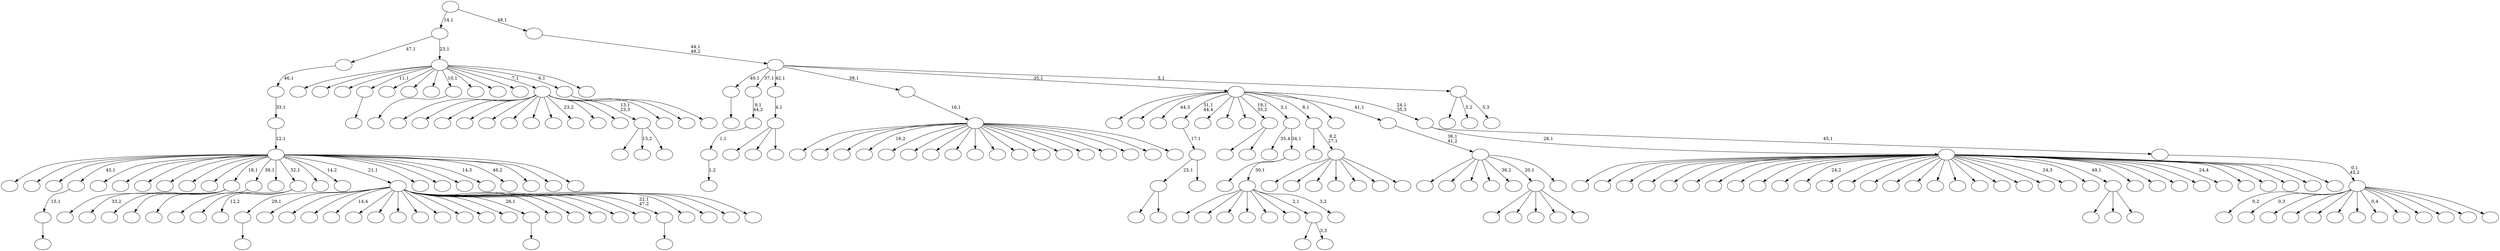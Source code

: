 digraph T {
	250 [label=""]
	249 [label=""]
	248 [label=""]
	247 [label=""]
	246 [label=""]
	245 [label=""]
	244 [label=""]
	243 [label=""]
	242 [label=""]
	241 [label=""]
	240 [label=""]
	239 [label=""]
	238 [label=""]
	237 [label=""]
	236 [label=""]
	235 [label=""]
	234 [label=""]
	233 [label=""]
	232 [label=""]
	231 [label=""]
	230 [label=""]
	229 [label=""]
	228 [label=""]
	227 [label=""]
	226 [label=""]
	225 [label=""]
	224 [label=""]
	223 [label=""]
	222 [label=""]
	221 [label=""]
	220 [label=""]
	219 [label=""]
	218 [label=""]
	217 [label=""]
	216 [label=""]
	215 [label=""]
	214 [label=""]
	213 [label=""]
	212 [label=""]
	211 [label=""]
	210 [label=""]
	209 [label=""]
	208 [label=""]
	207 [label=""]
	206 [label=""]
	205 [label=""]
	204 [label=""]
	203 [label=""]
	202 [label=""]
	201 [label=""]
	200 [label=""]
	199 [label=""]
	198 [label=""]
	197 [label=""]
	196 [label=""]
	195 [label=""]
	194 [label=""]
	193 [label=""]
	192 [label=""]
	191 [label=""]
	190 [label=""]
	189 [label=""]
	188 [label=""]
	187 [label=""]
	186 [label=""]
	185 [label=""]
	184 [label=""]
	183 [label=""]
	182 [label=""]
	181 [label=""]
	180 [label=""]
	179 [label=""]
	178 [label=""]
	177 [label=""]
	176 [label=""]
	175 [label=""]
	174 [label=""]
	173 [label=""]
	172 [label=""]
	171 [label=""]
	170 [label=""]
	169 [label=""]
	168 [label=""]
	167 [label=""]
	166 [label=""]
	165 [label=""]
	164 [label=""]
	163 [label=""]
	162 [label=""]
	161 [label=""]
	160 [label=""]
	159 [label=""]
	158 [label=""]
	157 [label=""]
	156 [label=""]
	155 [label=""]
	154 [label=""]
	153 [label=""]
	152 [label=""]
	151 [label=""]
	150 [label=""]
	149 [label=""]
	148 [label=""]
	147 [label=""]
	146 [label=""]
	145 [label=""]
	144 [label=""]
	143 [label=""]
	142 [label=""]
	141 [label=""]
	140 [label=""]
	139 [label=""]
	138 [label=""]
	137 [label=""]
	136 [label=""]
	135 [label=""]
	134 [label=""]
	133 [label=""]
	132 [label=""]
	131 [label=""]
	130 [label=""]
	129 [label=""]
	128 [label=""]
	127 [label=""]
	126 [label=""]
	125 [label=""]
	124 [label=""]
	123 [label=""]
	122 [label=""]
	121 [label=""]
	120 [label=""]
	119 [label=""]
	118 [label=""]
	117 [label=""]
	116 [label=""]
	115 [label=""]
	114 [label=""]
	113 [label=""]
	112 [label=""]
	111 [label=""]
	110 [label=""]
	109 [label=""]
	108 [label=""]
	107 [label=""]
	106 [label=""]
	105 [label=""]
	104 [label=""]
	103 [label=""]
	102 [label=""]
	101 [label=""]
	100 [label=""]
	99 [label=""]
	98 [label=""]
	97 [label=""]
	96 [label=""]
	95 [label=""]
	94 [label=""]
	93 [label=""]
	92 [label=""]
	91 [label=""]
	90 [label=""]
	89 [label=""]
	88 [label=""]
	87 [label=""]
	86 [label=""]
	85 [label=""]
	84 [label=""]
	83 [label=""]
	82 [label=""]
	81 [label=""]
	80 [label=""]
	79 [label=""]
	78 [label=""]
	77 [label=""]
	76 [label=""]
	75 [label=""]
	74 [label=""]
	73 [label=""]
	72 [label=""]
	71 [label=""]
	70 [label=""]
	69 [label=""]
	68 [label=""]
	67 [label=""]
	66 [label=""]
	65 [label=""]
	64 [label=""]
	63 [label=""]
	62 [label=""]
	61 [label=""]
	60 [label=""]
	59 [label=""]
	58 [label=""]
	57 [label=""]
	56 [label=""]
	55 [label=""]
	54 [label=""]
	53 [label=""]
	52 [label=""]
	51 [label=""]
	50 [label=""]
	49 [label=""]
	48 [label=""]
	47 [label=""]
	46 [label=""]
	45 [label=""]
	44 [label=""]
	43 [label=""]
	42 [label=""]
	41 [label=""]
	40 [label=""]
	39 [label=""]
	38 [label=""]
	37 [label=""]
	36 [label=""]
	35 [label=""]
	34 [label=""]
	33 [label=""]
	32 [label=""]
	31 [label=""]
	30 [label=""]
	29 [label=""]
	28 [label=""]
	27 [label=""]
	26 [label=""]
	25 [label=""]
	24 [label=""]
	23 [label=""]
	22 [label=""]
	21 [label=""]
	20 [label=""]
	19 [label=""]
	18 [label=""]
	17 [label=""]
	16 [label=""]
	15 [label=""]
	14 [label=""]
	13 [label=""]
	12 [label=""]
	11 [label=""]
	10 [label=""]
	9 [label=""]
	8 [label=""]
	7 [label=""]
	6 [label=""]
	5 [label=""]
	4 [label=""]
	3 [label=""]
	2 [label=""]
	1 [label=""]
	0 [label=""]
	246 -> 247 [label=""]
	225 -> 226 [label=""]
	224 -> 225 [label="15,1"]
	221 -> 222 [label=""]
	177 -> 178 [label="1,2"]
	176 -> 177 [label="1,1"]
	175 -> 176 [label="9,1\n44,2"]
	162 -> 163 [label=""]
	152 -> 236 [label=""]
	152 -> 219 [label="33,2"]
	152 -> 183 [label=""]
	152 -> 153 [label=""]
	150 -> 151 [label=""]
	145 -> 148 [label=""]
	145 -> 146 [label=""]
	143 -> 144 [label=""]
	140 -> 248 [label=""]
	140 -> 155 [label=""]
	140 -> 141 [label=""]
	139 -> 140 [label="4,1"]
	110 -> 145 [label="25,1"]
	110 -> 111 [label=""]
	109 -> 110 [label="17,1"]
	100 -> 101 [label=""]
	88 -> 89 [label=""]
	82 -> 244 [label=""]
	82 -> 94 [label=""]
	82 -> 83 [label="12,2"]
	80 -> 157 [label=""]
	80 -> 81 [label="3,3"]
	77 -> 191 [label=""]
	77 -> 167 [label=""]
	77 -> 78 [label=""]
	66 -> 161 [label=""]
	66 -> 67 [label=""]
	63 -> 208 [label=""]
	63 -> 119 [label="13,2"]
	63 -> 64 [label=""]
	56 -> 249 [label=""]
	56 -> 187 [label=""]
	56 -> 147 [label=""]
	56 -> 114 [label=""]
	56 -> 113 [label=""]
	56 -> 84 [label=""]
	56 -> 80 [label="2,1"]
	56 -> 57 [label="3,2"]
	55 -> 112 [label=""]
	55 -> 56 [label="30,1"]
	54 -> 202 [label="35,4"]
	54 -> 55 [label="34,1"]
	51 -> 246 [label="29,1"]
	51 -> 234 [label=""]
	51 -> 230 [label=""]
	51 -> 218 [label=""]
	51 -> 216 [label="14,4"]
	51 -> 206 [label=""]
	51 -> 204 [label=""]
	51 -> 189 [label=""]
	51 -> 182 [label=""]
	51 -> 171 [label=""]
	51 -> 168 [label=""]
	51 -> 158 [label=""]
	51 -> 154 [label=""]
	51 -> 150 [label="26,1"]
	51 -> 133 [label=""]
	51 -> 131 [label=""]
	51 -> 130 [label=""]
	51 -> 107 [label=""]
	51 -> 92 [label=""]
	51 -> 88 [label="22,1\n47,2"]
	51 -> 76 [label=""]
	51 -> 70 [label=""]
	51 -> 59 [label=""]
	51 -> 52 [label=""]
	46 -> 241 [label=""]
	46 -> 233 [label=""]
	46 -> 196 [label=""]
	46 -> 172 [label=""]
	46 -> 117 [label=""]
	46 -> 61 [label=""]
	46 -> 47 [label=""]
	45 -> 237 [label=""]
	45 -> 46 [label="8,2\n27,1"]
	39 -> 227 [label=""]
	39 -> 198 [label=""]
	39 -> 164 [label=""]
	39 -> 137 [label=""]
	39 -> 40 [label=""]
	28 -> 250 [label=""]
	28 -> 245 [label=""]
	28 -> 239 [label=""]
	28 -> 224 [label="43,1"]
	28 -> 203 [label=""]
	28 -> 197 [label=""]
	28 -> 193 [label=""]
	28 -> 190 [label=""]
	28 -> 184 [label=""]
	28 -> 173 [label=""]
	28 -> 152 [label="18,1"]
	28 -> 143 [label="39,1"]
	28 -> 122 [label=""]
	28 -> 82 [label="32,1"]
	28 -> 69 [label=""]
	28 -> 53 [label="14,2"]
	28 -> 51 [label="21,1"]
	28 -> 44 [label=""]
	28 -> 42 [label=""]
	28 -> 36 [label=""]
	28 -> 35 [label="14,3"]
	28 -> 34 [label="46,2"]
	28 -> 33 [label=""]
	28 -> 30 [label=""]
	28 -> 29 [label=""]
	27 -> 28 [label="12,1"]
	26 -> 27 [label="33,1"]
	25 -> 26 [label="46,1"]
	23 -> 217 [label=""]
	23 -> 214 [label=""]
	23 -> 210 [label=""]
	23 -> 195 [label=""]
	23 -> 169 [label=""]
	23 -> 138 [label=""]
	23 -> 132 [label=""]
	23 -> 127 [label=""]
	23 -> 108 [label="23,2"]
	23 -> 98 [label=""]
	23 -> 74 [label=""]
	23 -> 63 [label="13,1\n23,3"]
	23 -> 43 [label=""]
	23 -> 24 [label=""]
	21 -> 22 [label=""]
	19 -> 238 [label=""]
	19 -> 223 [label=""]
	19 -> 186 [label=""]
	19 -> 170 [label=""]
	19 -> 134 [label="36,2"]
	19 -> 39 [label="20,1"]
	19 -> 20 [label=""]
	18 -> 19 [label="36,1\n41,2"]
	16 -> 243 [label=""]
	16 -> 232 [label=""]
	16 -> 212 [label=""]
	16 -> 205 [label=""]
	16 -> 200 [label=""]
	16 -> 199 [label=""]
	16 -> 188 [label=""]
	16 -> 185 [label=""]
	16 -> 181 [label=""]
	16 -> 179 [label=""]
	16 -> 165 [label="24,2"]
	16 -> 149 [label=""]
	16 -> 136 [label=""]
	16 -> 129 [label=""]
	16 -> 128 [label=""]
	16 -> 125 [label=""]
	16 -> 120 [label=""]
	16 -> 104 [label=""]
	16 -> 102 [label=""]
	16 -> 99 [label=""]
	16 -> 97 [label=""]
	16 -> 93 [label=""]
	16 -> 86 [label="24,3"]
	16 -> 79 [label=""]
	16 -> 77 [label="49,1"]
	16 -> 75 [label=""]
	16 -> 73 [label=""]
	16 -> 68 [label=""]
	16 -> 58 [label=""]
	16 -> 50 [label="24,4"]
	16 -> 49 [label=""]
	16 -> 48 [label=""]
	16 -> 41 [label=""]
	16 -> 31 [label=""]
	16 -> 17 [label=""]
	14 -> 229 [label=""]
	14 -> 215 [label=""]
	14 -> 213 [label=""]
	14 -> 162 [label="11,1"]
	14 -> 116 [label=""]
	14 -> 105 [label=""]
	14 -> 103 [label=""]
	14 -> 100 [label="10,1"]
	14 -> 87 [label=""]
	14 -> 62 [label=""]
	14 -> 37 [label=""]
	14 -> 23 [label="7,1"]
	14 -> 21 [label="6,1"]
	14 -> 15 [label=""]
	13 -> 25 [label="47,1"]
	13 -> 14 [label="23,1"]
	11 -> 228 [label=""]
	11 -> 220 [label=""]
	11 -> 211 [label=""]
	11 -> 209 [label="16,2"]
	11 -> 201 [label=""]
	11 -> 180 [label=""]
	11 -> 174 [label=""]
	11 -> 166 [label=""]
	11 -> 160 [label=""]
	11 -> 159 [label=""]
	11 -> 142 [label=""]
	11 -> 135 [label=""]
	11 -> 121 [label=""]
	11 -> 96 [label=""]
	11 -> 95 [label=""]
	11 -> 65 [label=""]
	11 -> 38 [label=""]
	11 -> 12 [label=""]
	10 -> 11 [label="16,1"]
	8 -> 242 [label="0,2"]
	8 -> 240 [label="0,3"]
	8 -> 235 [label=""]
	8 -> 231 [label=""]
	8 -> 192 [label=""]
	8 -> 126 [label=""]
	8 -> 124 [label=""]
	8 -> 118 [label="0,4"]
	8 -> 115 [label=""]
	8 -> 90 [label=""]
	8 -> 85 [label=""]
	8 -> 71 [label=""]
	8 -> 9 [label=""]
	7 -> 8 [label="0,1\n45,2"]
	6 -> 16 [label="28,1"]
	6 -> 7 [label="45,1"]
	5 -> 194 [label=""]
	5 -> 156 [label=""]
	5 -> 123 [label="44,3"]
	5 -> 109 [label="31,1\n44,4"]
	5 -> 106 [label=""]
	5 -> 91 [label=""]
	5 -> 72 [label=""]
	5 -> 66 [label="19,1\n35,2"]
	5 -> 54 [label="3,1"]
	5 -> 45 [label="8,1"]
	5 -> 32 [label=""]
	5 -> 18 [label="41,1"]
	5 -> 6 [label="24,1\n35,3"]
	3 -> 207 [label=""]
	3 -> 60 [label="5,2"]
	3 -> 4 [label="5,3"]
	2 -> 221 [label="40,1"]
	2 -> 175 [label="37,1"]
	2 -> 139 [label="42,1"]
	2 -> 10 [label="38,1"]
	2 -> 5 [label="35,1"]
	2 -> 3 [label="5,1"]
	1 -> 2 [label="44,1\n48,2"]
	0 -> 13 [label="14,1"]
	0 -> 1 [label="48,1"]
}

